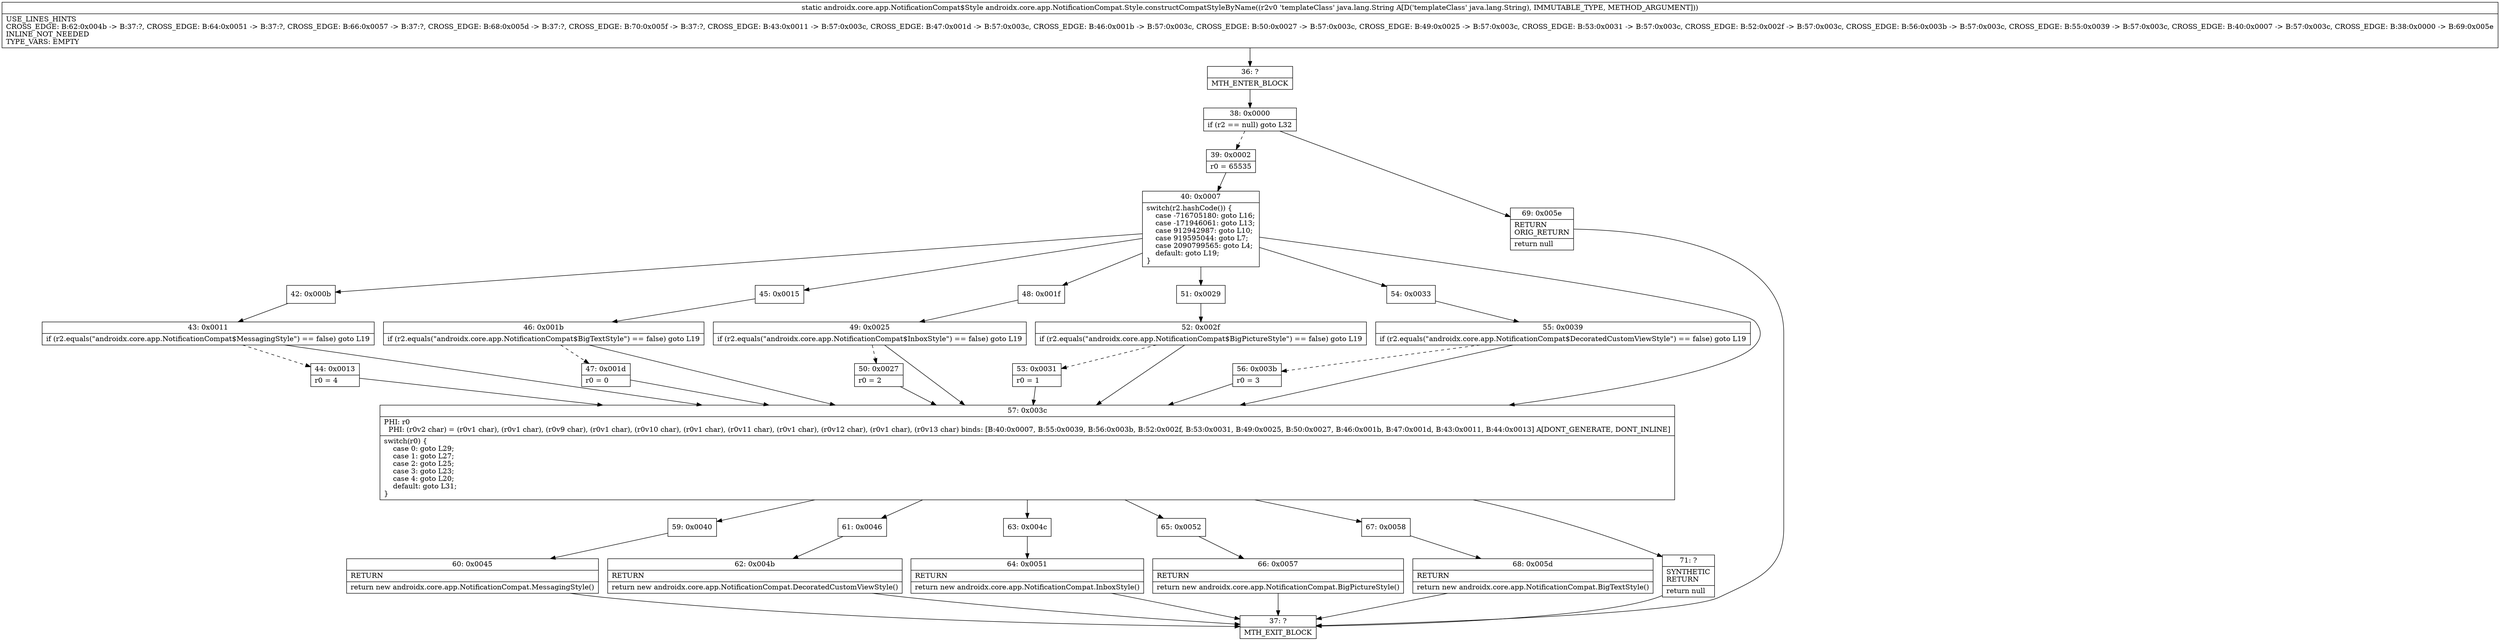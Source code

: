 digraph "CFG forandroidx.core.app.NotificationCompat.Style.constructCompatStyleByName(Ljava\/lang\/String;)Landroidx\/core\/app\/NotificationCompat$Style;" {
Node_36 [shape=record,label="{36\:\ ?|MTH_ENTER_BLOCK\l}"];
Node_38 [shape=record,label="{38\:\ 0x0000|if (r2 == null) goto L32\l}"];
Node_39 [shape=record,label="{39\:\ 0x0002|r0 = 65535\l}"];
Node_40 [shape=record,label="{40\:\ 0x0007|switch(r2.hashCode()) \{\l    case \-716705180: goto L16;\l    case \-171946061: goto L13;\l    case 912942987: goto L10;\l    case 919595044: goto L7;\l    case 2090799565: goto L4;\l    default: goto L19;\l\}\l}"];
Node_42 [shape=record,label="{42\:\ 0x000b}"];
Node_43 [shape=record,label="{43\:\ 0x0011|if (r2.equals(\"androidx.core.app.NotificationCompat$MessagingStyle\") == false) goto L19\l}"];
Node_44 [shape=record,label="{44\:\ 0x0013|r0 = 4\l}"];
Node_45 [shape=record,label="{45\:\ 0x0015}"];
Node_46 [shape=record,label="{46\:\ 0x001b|if (r2.equals(\"androidx.core.app.NotificationCompat$BigTextStyle\") == false) goto L19\l}"];
Node_47 [shape=record,label="{47\:\ 0x001d|r0 = 0\l}"];
Node_48 [shape=record,label="{48\:\ 0x001f}"];
Node_49 [shape=record,label="{49\:\ 0x0025|if (r2.equals(\"androidx.core.app.NotificationCompat$InboxStyle\") == false) goto L19\l}"];
Node_50 [shape=record,label="{50\:\ 0x0027|r0 = 2\l}"];
Node_51 [shape=record,label="{51\:\ 0x0029}"];
Node_52 [shape=record,label="{52\:\ 0x002f|if (r2.equals(\"androidx.core.app.NotificationCompat$BigPictureStyle\") == false) goto L19\l}"];
Node_53 [shape=record,label="{53\:\ 0x0031|r0 = 1\l}"];
Node_54 [shape=record,label="{54\:\ 0x0033}"];
Node_55 [shape=record,label="{55\:\ 0x0039|if (r2.equals(\"androidx.core.app.NotificationCompat$DecoratedCustomViewStyle\") == false) goto L19\l}"];
Node_56 [shape=record,label="{56\:\ 0x003b|r0 = 3\l}"];
Node_57 [shape=record,label="{57\:\ 0x003c|PHI: r0 \l  PHI: (r0v2 char) = (r0v1 char), (r0v1 char), (r0v9 char), (r0v1 char), (r0v10 char), (r0v1 char), (r0v11 char), (r0v1 char), (r0v12 char), (r0v1 char), (r0v13 char) binds: [B:40:0x0007, B:55:0x0039, B:56:0x003b, B:52:0x002f, B:53:0x0031, B:49:0x0025, B:50:0x0027, B:46:0x001b, B:47:0x001d, B:43:0x0011, B:44:0x0013] A[DONT_GENERATE, DONT_INLINE]\l|switch(r0) \{\l    case 0: goto L29;\l    case 1: goto L27;\l    case 2: goto L25;\l    case 3: goto L23;\l    case 4: goto L20;\l    default: goto L31;\l\}\l}"];
Node_59 [shape=record,label="{59\:\ 0x0040}"];
Node_60 [shape=record,label="{60\:\ 0x0045|RETURN\l|return new androidx.core.app.NotificationCompat.MessagingStyle()\l}"];
Node_37 [shape=record,label="{37\:\ ?|MTH_EXIT_BLOCK\l}"];
Node_61 [shape=record,label="{61\:\ 0x0046}"];
Node_62 [shape=record,label="{62\:\ 0x004b|RETURN\l|return new androidx.core.app.NotificationCompat.DecoratedCustomViewStyle()\l}"];
Node_63 [shape=record,label="{63\:\ 0x004c}"];
Node_64 [shape=record,label="{64\:\ 0x0051|RETURN\l|return new androidx.core.app.NotificationCompat.InboxStyle()\l}"];
Node_65 [shape=record,label="{65\:\ 0x0052}"];
Node_66 [shape=record,label="{66\:\ 0x0057|RETURN\l|return new androidx.core.app.NotificationCompat.BigPictureStyle()\l}"];
Node_67 [shape=record,label="{67\:\ 0x0058}"];
Node_68 [shape=record,label="{68\:\ 0x005d|RETURN\l|return new androidx.core.app.NotificationCompat.BigTextStyle()\l}"];
Node_71 [shape=record,label="{71\:\ ?|SYNTHETIC\lRETURN\l|return null\l}"];
Node_69 [shape=record,label="{69\:\ 0x005e|RETURN\lORIG_RETURN\l|return null\l}"];
MethodNode[shape=record,label="{static androidx.core.app.NotificationCompat$Style androidx.core.app.NotificationCompat.Style.constructCompatStyleByName((r2v0 'templateClass' java.lang.String A[D('templateClass' java.lang.String), IMMUTABLE_TYPE, METHOD_ARGUMENT]))  | USE_LINES_HINTS\lCROSS_EDGE: B:62:0x004b \-\> B:37:?, CROSS_EDGE: B:64:0x0051 \-\> B:37:?, CROSS_EDGE: B:66:0x0057 \-\> B:37:?, CROSS_EDGE: B:68:0x005d \-\> B:37:?, CROSS_EDGE: B:70:0x005f \-\> B:37:?, CROSS_EDGE: B:43:0x0011 \-\> B:57:0x003c, CROSS_EDGE: B:47:0x001d \-\> B:57:0x003c, CROSS_EDGE: B:46:0x001b \-\> B:57:0x003c, CROSS_EDGE: B:50:0x0027 \-\> B:57:0x003c, CROSS_EDGE: B:49:0x0025 \-\> B:57:0x003c, CROSS_EDGE: B:53:0x0031 \-\> B:57:0x003c, CROSS_EDGE: B:52:0x002f \-\> B:57:0x003c, CROSS_EDGE: B:56:0x003b \-\> B:57:0x003c, CROSS_EDGE: B:55:0x0039 \-\> B:57:0x003c, CROSS_EDGE: B:40:0x0007 \-\> B:57:0x003c, CROSS_EDGE: B:38:0x0000 \-\> B:69:0x005e\lINLINE_NOT_NEEDED\lTYPE_VARS: EMPTY\l}"];
MethodNode -> Node_36;Node_36 -> Node_38;
Node_38 -> Node_39[style=dashed];
Node_38 -> Node_69;
Node_39 -> Node_40;
Node_40 -> Node_42;
Node_40 -> Node_45;
Node_40 -> Node_48;
Node_40 -> Node_51;
Node_40 -> Node_54;
Node_40 -> Node_57;
Node_42 -> Node_43;
Node_43 -> Node_44[style=dashed];
Node_43 -> Node_57;
Node_44 -> Node_57;
Node_45 -> Node_46;
Node_46 -> Node_47[style=dashed];
Node_46 -> Node_57;
Node_47 -> Node_57;
Node_48 -> Node_49;
Node_49 -> Node_50[style=dashed];
Node_49 -> Node_57;
Node_50 -> Node_57;
Node_51 -> Node_52;
Node_52 -> Node_53[style=dashed];
Node_52 -> Node_57;
Node_53 -> Node_57;
Node_54 -> Node_55;
Node_55 -> Node_56[style=dashed];
Node_55 -> Node_57;
Node_56 -> Node_57;
Node_57 -> Node_59;
Node_57 -> Node_61;
Node_57 -> Node_63;
Node_57 -> Node_65;
Node_57 -> Node_67;
Node_57 -> Node_71;
Node_59 -> Node_60;
Node_60 -> Node_37;
Node_61 -> Node_62;
Node_62 -> Node_37;
Node_63 -> Node_64;
Node_64 -> Node_37;
Node_65 -> Node_66;
Node_66 -> Node_37;
Node_67 -> Node_68;
Node_68 -> Node_37;
Node_71 -> Node_37;
Node_69 -> Node_37;
}

